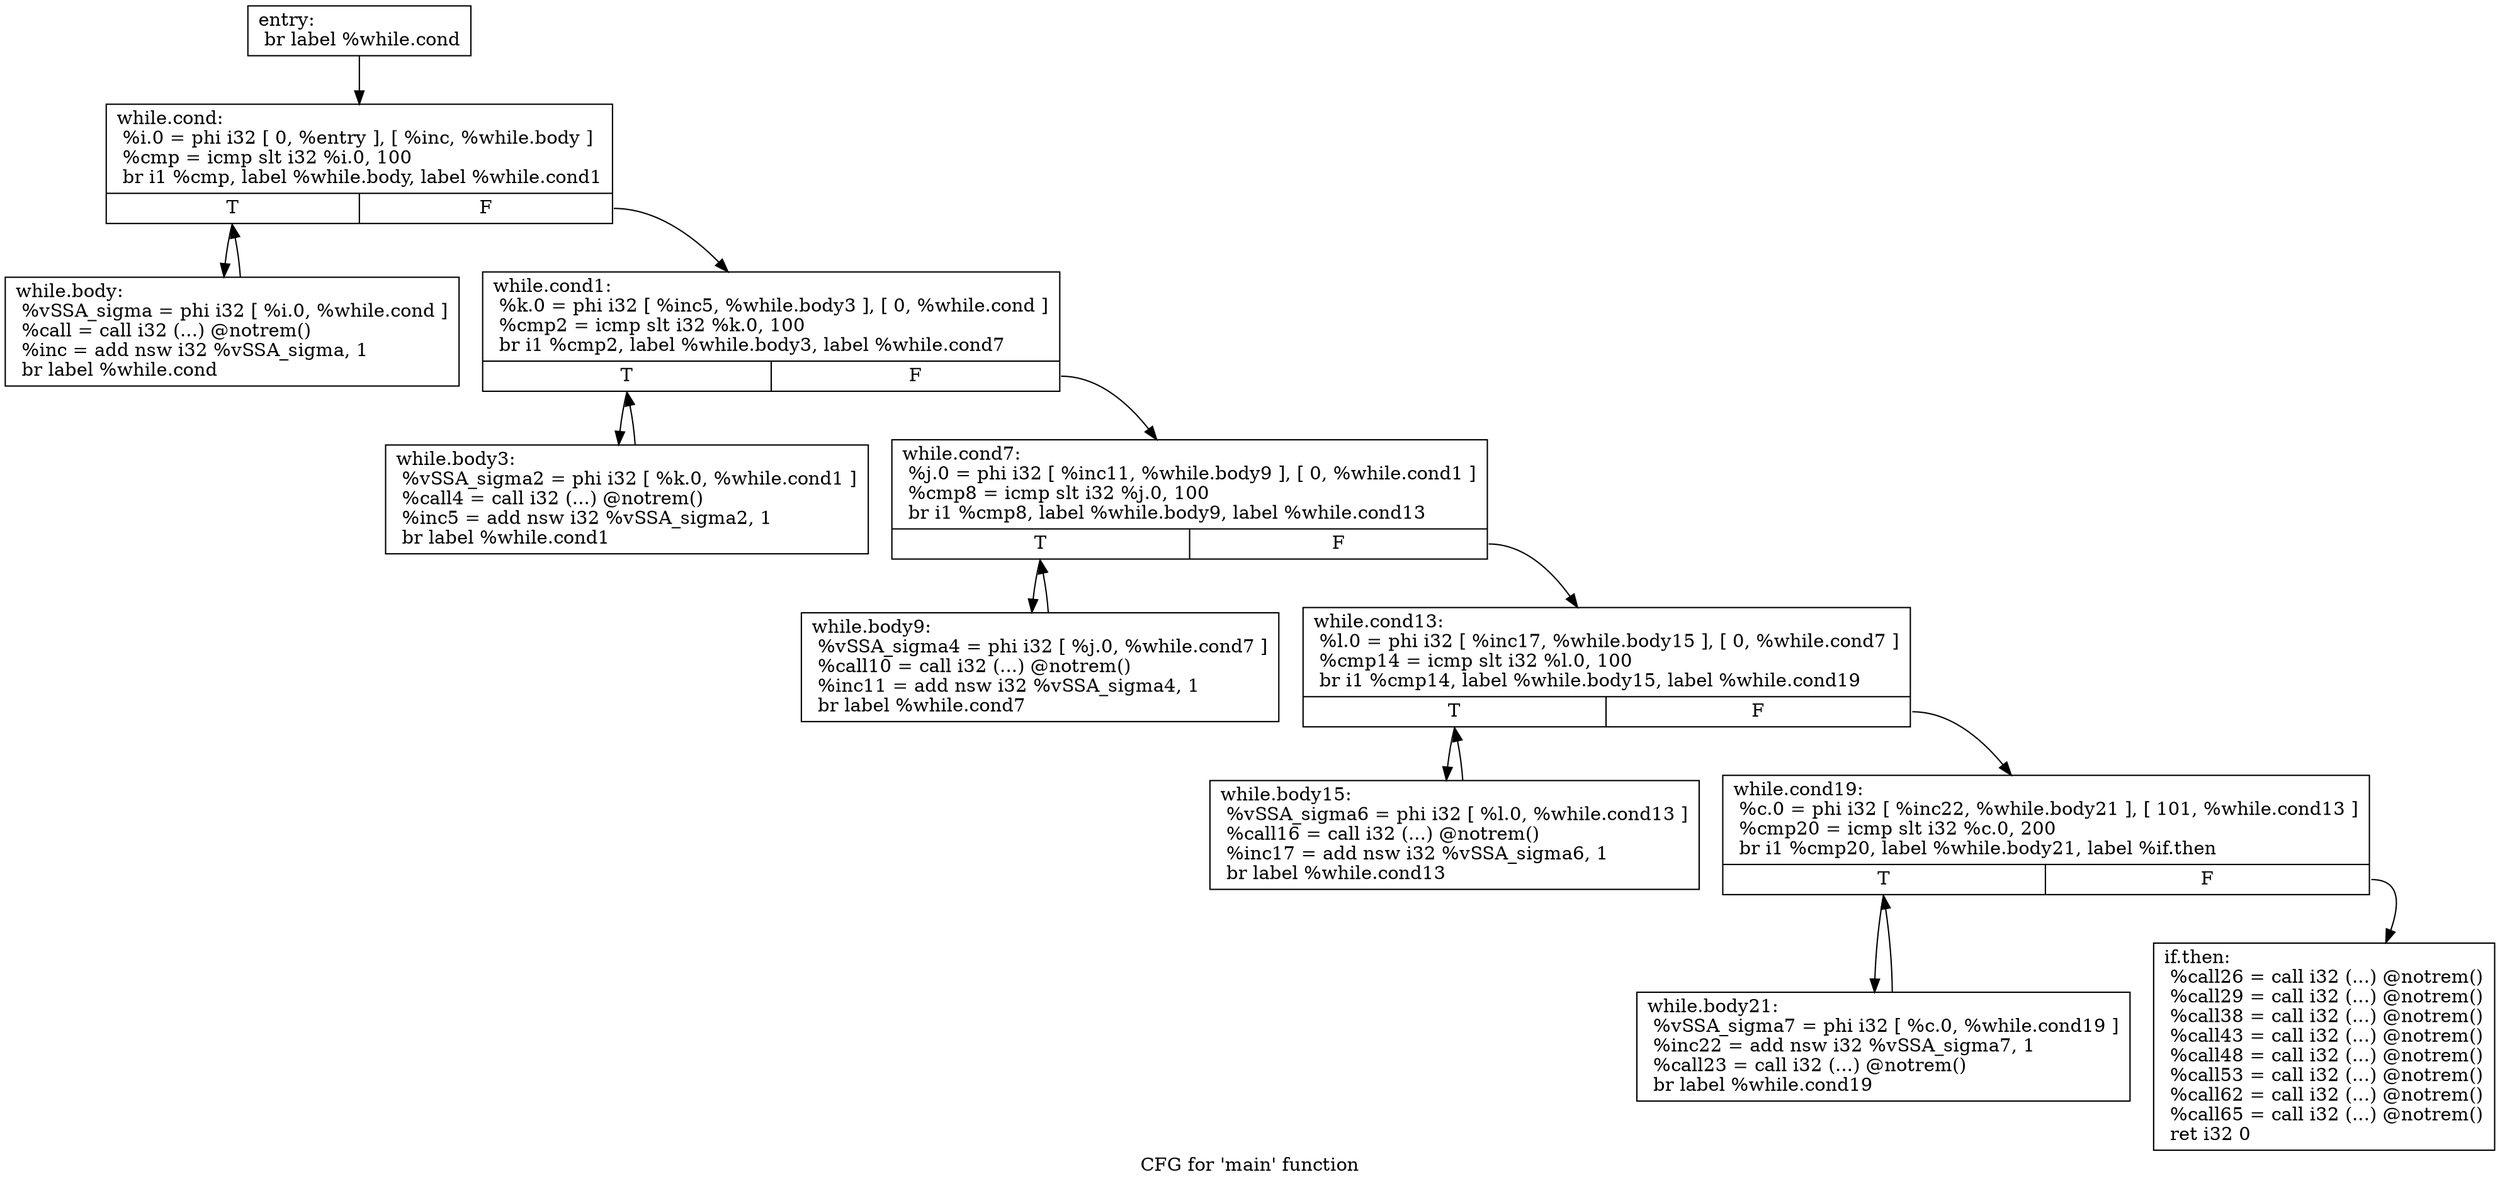 digraph "CFG for 'main' function" {
	label="CFG for 'main' function";

	Node0x7ff98cc07240 [shape=record,label="{entry:\l  br label %while.cond\l}"];
	Node0x7ff98cc07240 -> Node0x7ff98cc094f0;
	Node0x7ff98cc094f0 [shape=record,label="{while.cond:                                       \l  %i.0 = phi i32 [ 0, %entry ], [ %inc, %while.body ]\l  %cmp = icmp slt i32 %i.0, 100\l  br i1 %cmp, label %while.body, label %while.cond1\l|{<s0>T|<s1>F}}"];
	Node0x7ff98cc094f0:s0 -> Node0x7ff98cc0c440;
	Node0x7ff98cc094f0:s1 -> Node0x7ff98cc0c670;
	Node0x7ff98cc0c440 [shape=record,label="{while.body:                                       \l  %vSSA_sigma = phi i32 [ %i.0, %while.cond ]\l  %call = call i32 (...) @notrem()\l  %inc = add nsw i32 %vSSA_sigma, 1\l  br label %while.cond\l}"];
	Node0x7ff98cc0c440 -> Node0x7ff98cc094f0;
	Node0x7ff98cc0c670 [shape=record,label="{while.cond1:                                      \l  %k.0 = phi i32 [ %inc5, %while.body3 ], [ 0, %while.cond ]\l  %cmp2 = icmp slt i32 %k.0, 100\l  br i1 %cmp2, label %while.body3, label %while.cond7\l|{<s0>T|<s1>F}}"];
	Node0x7ff98cc0c670:s0 -> Node0x7ff98cf03380;
	Node0x7ff98cc0c670:s1 -> Node0x7ff98cf03580;
	Node0x7ff98cf03380 [shape=record,label="{while.body3:                                      \l  %vSSA_sigma2 = phi i32 [ %k.0, %while.cond1 ]\l  %call4 = call i32 (...) @notrem()\l  %inc5 = add nsw i32 %vSSA_sigma2, 1\l  br label %while.cond1\l}"];
	Node0x7ff98cf03380 -> Node0x7ff98cc0c670;
	Node0x7ff98cf03580 [shape=record,label="{while.cond7:                                      \l  %j.0 = phi i32 [ %inc11, %while.body9 ], [ 0, %while.cond1 ]\l  %cmp8 = icmp slt i32 %j.0, 100\l  br i1 %cmp8, label %while.body9, label %while.cond13\l|{<s0>T|<s1>F}}"];
	Node0x7ff98cf03580:s0 -> Node0x7ff98cf039e0;
	Node0x7ff98cf03580:s1 -> Node0x7ff98cf03be0;
	Node0x7ff98cf039e0 [shape=record,label="{while.body9:                                      \l  %vSSA_sigma4 = phi i32 [ %j.0, %while.cond7 ]\l  %call10 = call i32 (...) @notrem()\l  %inc11 = add nsw i32 %vSSA_sigma4, 1\l  br label %while.cond7\l}"];
	Node0x7ff98cf039e0 -> Node0x7ff98cf03580;
	Node0x7ff98cf03be0 [shape=record,label="{while.cond13:                                     \l  %l.0 = phi i32 [ %inc17, %while.body15 ], [ 0, %while.cond7 ]\l  %cmp14 = icmp slt i32 %l.0, 100\l  br i1 %cmp14, label %while.body15, label %while.cond19\l|{<s0>T|<s1>F}}"];
	Node0x7ff98cf03be0:s0 -> Node0x7ff98cf03eb0;
	Node0x7ff98cf03be0:s1 -> Node0x7ff98cf03670;
	Node0x7ff98cf03eb0 [shape=record,label="{while.body15:                                     \l  %vSSA_sigma6 = phi i32 [ %l.0, %while.cond13 ]\l  %call16 = call i32 (...) @notrem()\l  %inc17 = add nsw i32 %vSSA_sigma6, 1\l  br label %while.cond13\l}"];
	Node0x7ff98cf03eb0 -> Node0x7ff98cf03be0;
	Node0x7ff98cf03670 [shape=record,label="{while.cond19:                                     \l  %c.0 = phi i32 [ %inc22, %while.body21 ], [ 101, %while.cond13 ]\l  %cmp20 = icmp slt i32 %c.0, 200\l  br i1 %cmp20, label %while.body21, label %if.then\l|{<s0>T|<s1>F}}"];
	Node0x7ff98cf03670:s0 -> Node0x7ff98cf04500;
	Node0x7ff98cf03670:s1 -> Node0x7ff98cf04760;
	Node0x7ff98cf04500 [shape=record,label="{while.body21:                                     \l  %vSSA_sigma7 = phi i32 [ %c.0, %while.cond19 ]\l  %inc22 = add nsw i32 %vSSA_sigma7, 1\l  %call23 = call i32 (...) @notrem()\l  br label %while.cond19\l}"];
	Node0x7ff98cf04500 -> Node0x7ff98cf03670;
	Node0x7ff98cf04760 [shape=record,label="{if.then:                                          \l  %call26 = call i32 (...) @notrem()\l  %call29 = call i32 (...) @notrem()\l  %call38 = call i32 (...) @notrem()\l  %call43 = call i32 (...) @notrem()\l  %call48 = call i32 (...) @notrem()\l  %call53 = call i32 (...) @notrem()\l  %call62 = call i32 (...) @notrem()\l  %call65 = call i32 (...) @notrem()\l  ret i32 0\l}"];
}
